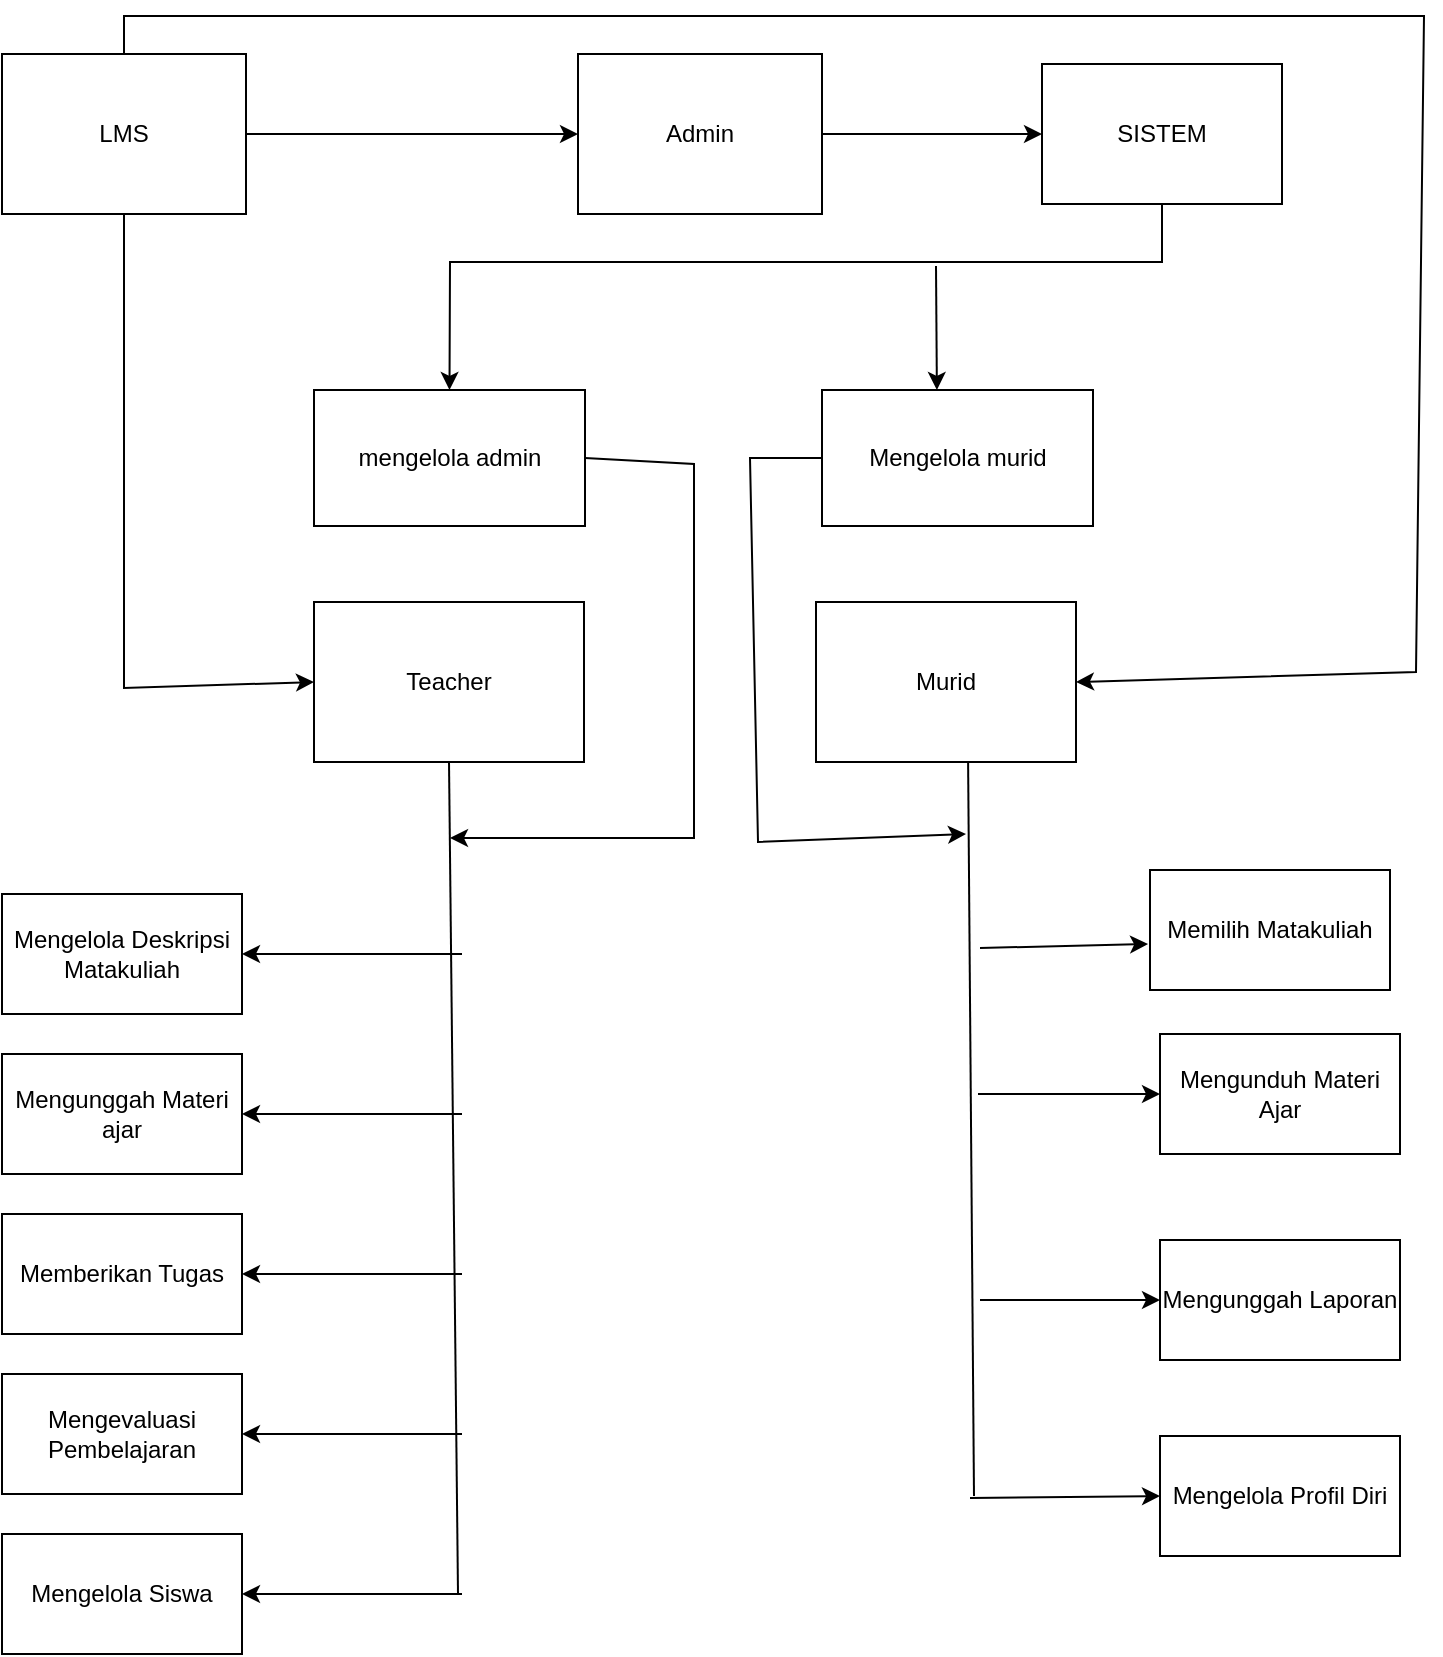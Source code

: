 <mxfile version="18.0.7" type="github">
  <diagram id="IZmeRX4-070YtFbEdLeN" name="Page-1">
    <mxGraphModel dx="1002" dy="612" grid="0" gridSize="10" guides="1" tooltips="1" connect="1" arrows="1" fold="1" page="1" pageScale="1" pageWidth="850" pageHeight="1100" math="0" shadow="0">
      <root>
        <mxCell id="0" />
        <mxCell id="1" parent="0" />
        <mxCell id="09OrBXpdIYx05iliqvMj-3" value="" style="edgeStyle=orthogonalEdgeStyle;rounded=0;orthogonalLoop=1;jettySize=auto;html=1;" edge="1" parent="1" source="09OrBXpdIYx05iliqvMj-1" target="09OrBXpdIYx05iliqvMj-2">
          <mxGeometry relative="1" as="geometry" />
        </mxCell>
        <mxCell id="09OrBXpdIYx05iliqvMj-1" value="LMS" style="rounded=0;whiteSpace=wrap;html=1;" vertex="1" parent="1">
          <mxGeometry x="70" y="30" width="122" height="80" as="geometry" />
        </mxCell>
        <mxCell id="09OrBXpdIYx05iliqvMj-2" value="Admin" style="rounded=0;whiteSpace=wrap;html=1;" vertex="1" parent="1">
          <mxGeometry x="358" y="30" width="122" height="80" as="geometry" />
        </mxCell>
        <mxCell id="09OrBXpdIYx05iliqvMj-5" value="Teacher" style="rounded=0;whiteSpace=wrap;html=1;" vertex="1" parent="1">
          <mxGeometry x="226" y="304" width="135" height="80" as="geometry" />
        </mxCell>
        <mxCell id="09OrBXpdIYx05iliqvMj-7" value="Murid" style="rounded=0;whiteSpace=wrap;html=1;" vertex="1" parent="1">
          <mxGeometry x="477" y="304" width="130" height="80" as="geometry" />
        </mxCell>
        <mxCell id="09OrBXpdIYx05iliqvMj-9" value="" style="endArrow=none;html=1;rounded=0;entryX=0.5;entryY=1;entryDx=0;entryDy=0;" edge="1" parent="1" target="09OrBXpdIYx05iliqvMj-5">
          <mxGeometry width="50" height="50" relative="1" as="geometry">
            <mxPoint x="298" y="800" as="sourcePoint" />
            <mxPoint x="360" y="540" as="targetPoint" />
          </mxGeometry>
        </mxCell>
        <mxCell id="09OrBXpdIYx05iliqvMj-11" value="" style="endArrow=classic;html=1;rounded=0;entryX=1;entryY=0.5;entryDx=0;entryDy=0;" edge="1" parent="1" target="09OrBXpdIYx05iliqvMj-12">
          <mxGeometry width="50" height="50" relative="1" as="geometry">
            <mxPoint x="300" y="480" as="sourcePoint" />
            <mxPoint x="210" y="490" as="targetPoint" />
            <Array as="points">
              <mxPoint x="250" y="480" />
            </Array>
          </mxGeometry>
        </mxCell>
        <mxCell id="09OrBXpdIYx05iliqvMj-12" value="Mengelola Deskripsi Matakuliah" style="rounded=0;whiteSpace=wrap;html=1;" vertex="1" parent="1">
          <mxGeometry x="70" y="450" width="120" height="60" as="geometry" />
        </mxCell>
        <mxCell id="09OrBXpdIYx05iliqvMj-14" value="Mengunggah Materi ajar" style="rounded=0;whiteSpace=wrap;html=1;" vertex="1" parent="1">
          <mxGeometry x="70" y="530" width="120" height="60" as="geometry" />
        </mxCell>
        <mxCell id="09OrBXpdIYx05iliqvMj-15" value="Memberikan Tugas" style="rounded=0;whiteSpace=wrap;html=1;" vertex="1" parent="1">
          <mxGeometry x="70" y="610" width="120" height="60" as="geometry" />
        </mxCell>
        <mxCell id="09OrBXpdIYx05iliqvMj-16" value="Mengevaluasi Pembelajaran" style="rounded=0;whiteSpace=wrap;html=1;" vertex="1" parent="1">
          <mxGeometry x="70" y="690" width="120" height="60" as="geometry" />
        </mxCell>
        <mxCell id="09OrBXpdIYx05iliqvMj-17" value="Mengelola Siswa" style="rounded=0;whiteSpace=wrap;html=1;" vertex="1" parent="1">
          <mxGeometry x="70" y="770" width="120" height="60" as="geometry" />
        </mxCell>
        <mxCell id="09OrBXpdIYx05iliqvMj-18" value="" style="endArrow=classic;html=1;rounded=0;entryX=1;entryY=0.5;entryDx=0;entryDy=0;" edge="1" parent="1" target="09OrBXpdIYx05iliqvMj-14">
          <mxGeometry width="50" height="50" relative="1" as="geometry">
            <mxPoint x="300" y="560" as="sourcePoint" />
            <mxPoint x="420" y="600" as="targetPoint" />
          </mxGeometry>
        </mxCell>
        <mxCell id="09OrBXpdIYx05iliqvMj-19" value="" style="endArrow=classic;html=1;rounded=0;entryX=1;entryY=0.5;entryDx=0;entryDy=0;" edge="1" parent="1" target="09OrBXpdIYx05iliqvMj-15">
          <mxGeometry width="50" height="50" relative="1" as="geometry">
            <mxPoint x="300" y="640" as="sourcePoint" />
            <mxPoint x="500" y="620" as="targetPoint" />
          </mxGeometry>
        </mxCell>
        <mxCell id="09OrBXpdIYx05iliqvMj-20" value="" style="endArrow=classic;html=1;rounded=0;entryX=1;entryY=0.5;entryDx=0;entryDy=0;" edge="1" parent="1" target="09OrBXpdIYx05iliqvMj-16">
          <mxGeometry width="50" height="50" relative="1" as="geometry">
            <mxPoint x="300" y="720" as="sourcePoint" />
            <mxPoint x="520" y="660" as="targetPoint" />
          </mxGeometry>
        </mxCell>
        <mxCell id="09OrBXpdIYx05iliqvMj-21" value="" style="endArrow=classic;html=1;rounded=0;entryX=1;entryY=0.5;entryDx=0;entryDy=0;" edge="1" parent="1" target="09OrBXpdIYx05iliqvMj-17">
          <mxGeometry width="50" height="50" relative="1" as="geometry">
            <mxPoint x="300" y="800" as="sourcePoint" />
            <mxPoint x="450" y="620" as="targetPoint" />
          </mxGeometry>
        </mxCell>
        <mxCell id="09OrBXpdIYx05iliqvMj-45" value="" style="endArrow=none;html=1;rounded=0;entryX=0.585;entryY=1;entryDx=0;entryDy=0;entryPerimeter=0;" edge="1" parent="1" target="09OrBXpdIYx05iliqvMj-7">
          <mxGeometry width="50" height="50" relative="1" as="geometry">
            <mxPoint x="556" y="751" as="sourcePoint" />
            <mxPoint x="557.5" y="440" as="targetPoint" />
          </mxGeometry>
        </mxCell>
        <mxCell id="09OrBXpdIYx05iliqvMj-47" value="Memilih Matakuliah" style="rounded=0;whiteSpace=wrap;html=1;flipV=0;" vertex="1" parent="1">
          <mxGeometry x="644" y="438" width="120" height="60" as="geometry" />
        </mxCell>
        <mxCell id="09OrBXpdIYx05iliqvMj-48" value="Mengunduh Materi Ajar" style="rounded=0;whiteSpace=wrap;html=1;flipV=0;" vertex="1" parent="1">
          <mxGeometry x="649" y="520" width="120" height="60" as="geometry" />
        </mxCell>
        <mxCell id="09OrBXpdIYx05iliqvMj-49" value="Mengunggah Laporan" style="rounded=0;whiteSpace=wrap;html=1;flipV=0;" vertex="1" parent="1">
          <mxGeometry x="649" y="623" width="120" height="60" as="geometry" />
        </mxCell>
        <mxCell id="09OrBXpdIYx05iliqvMj-50" value="Mengelola Profil Diri" style="rounded=0;whiteSpace=wrap;html=1;flipV=0;" vertex="1" parent="1">
          <mxGeometry x="649" y="721" width="120" height="60" as="geometry" />
        </mxCell>
        <mxCell id="09OrBXpdIYx05iliqvMj-67" value="SISTEM" style="rounded=0;whiteSpace=wrap;html=1;" vertex="1" parent="1">
          <mxGeometry x="590" y="35" width="120" height="70" as="geometry" />
        </mxCell>
        <mxCell id="09OrBXpdIYx05iliqvMj-68" value="" style="endArrow=classic;html=1;rounded=0;exitX=1;exitY=0.5;exitDx=0;exitDy=0;entryX=0;entryY=0.5;entryDx=0;entryDy=0;" edge="1" parent="1" source="09OrBXpdIYx05iliqvMj-2" target="09OrBXpdIYx05iliqvMj-67">
          <mxGeometry width="50" height="50" relative="1" as="geometry">
            <mxPoint x="580" y="220" as="sourcePoint" />
            <mxPoint x="630" y="170" as="targetPoint" />
          </mxGeometry>
        </mxCell>
        <mxCell id="09OrBXpdIYx05iliqvMj-69" value="" style="endArrow=classic;html=1;rounded=0;exitX=0.5;exitY=1;exitDx=0;exitDy=0;entryX=0.5;entryY=0;entryDx=0;entryDy=0;" edge="1" parent="1" source="09OrBXpdIYx05iliqvMj-67" target="09OrBXpdIYx05iliqvMj-70">
          <mxGeometry width="50" height="50" relative="1" as="geometry">
            <mxPoint x="670" y="215" as="sourcePoint" />
            <mxPoint x="415" y="173" as="targetPoint" />
            <Array as="points">
              <mxPoint x="650" y="134" />
              <mxPoint x="415" y="134" />
              <mxPoint x="294" y="134" />
            </Array>
          </mxGeometry>
        </mxCell>
        <mxCell id="09OrBXpdIYx05iliqvMj-70" value="mengelola admin" style="rounded=0;whiteSpace=wrap;html=1;" vertex="1" parent="1">
          <mxGeometry x="226" y="198" width="135.5" height="68" as="geometry" />
        </mxCell>
        <mxCell id="09OrBXpdIYx05iliqvMj-71" value="Mengelola murid" style="rounded=0;whiteSpace=wrap;html=1;" vertex="1" parent="1">
          <mxGeometry x="480" y="198" width="135.5" height="68" as="geometry" />
        </mxCell>
        <mxCell id="09OrBXpdIYx05iliqvMj-72" value="" style="endArrow=classic;html=1;rounded=0;entryX=0.424;entryY=0;entryDx=0;entryDy=0;entryPerimeter=0;" edge="1" parent="1" target="09OrBXpdIYx05iliqvMj-71">
          <mxGeometry width="50" height="50" relative="1" as="geometry">
            <mxPoint x="537" y="136" as="sourcePoint" />
            <mxPoint x="733" y="162" as="targetPoint" />
          </mxGeometry>
        </mxCell>
        <mxCell id="09OrBXpdIYx05iliqvMj-76" value="" style="endArrow=classic;html=1;rounded=0;entryX=-0.008;entryY=0.617;entryDx=0;entryDy=0;entryPerimeter=0;" edge="1" parent="1" target="09OrBXpdIYx05iliqvMj-47">
          <mxGeometry width="50" height="50" relative="1" as="geometry">
            <mxPoint x="559" y="477" as="sourcePoint" />
            <mxPoint x="659" y="475" as="targetPoint" />
          </mxGeometry>
        </mxCell>
        <mxCell id="09OrBXpdIYx05iliqvMj-77" value="" style="endArrow=classic;html=1;rounded=0;entryX=0;entryY=0.5;entryDx=0;entryDy=0;" edge="1" parent="1" target="09OrBXpdIYx05iliqvMj-48">
          <mxGeometry width="50" height="50" relative="1" as="geometry">
            <mxPoint x="558" y="550" as="sourcePoint" />
            <mxPoint x="619" y="623" as="targetPoint" />
          </mxGeometry>
        </mxCell>
        <mxCell id="09OrBXpdIYx05iliqvMj-78" value="" style="endArrow=classic;html=1;rounded=0;entryX=0;entryY=0.5;entryDx=0;entryDy=0;" edge="1" parent="1" target="09OrBXpdIYx05iliqvMj-49">
          <mxGeometry width="50" height="50" relative="1" as="geometry">
            <mxPoint x="559" y="653" as="sourcePoint" />
            <mxPoint x="526" y="774" as="targetPoint" />
          </mxGeometry>
        </mxCell>
        <mxCell id="09OrBXpdIYx05iliqvMj-79" value="" style="endArrow=classic;html=1;rounded=0;entryX=0;entryY=0.5;entryDx=0;entryDy=0;" edge="1" parent="1" target="09OrBXpdIYx05iliqvMj-50">
          <mxGeometry width="50" height="50" relative="1" as="geometry">
            <mxPoint x="554" y="752" as="sourcePoint" />
            <mxPoint x="610" y="818" as="targetPoint" />
          </mxGeometry>
        </mxCell>
        <mxCell id="09OrBXpdIYx05iliqvMj-80" value="" style="endArrow=classic;html=1;rounded=0;exitX=0;exitY=0.5;exitDx=0;exitDy=0;" edge="1" parent="1" source="09OrBXpdIYx05iliqvMj-71">
          <mxGeometry width="50" height="50" relative="1" as="geometry">
            <mxPoint x="722" y="303" as="sourcePoint" />
            <mxPoint x="552" y="420" as="targetPoint" />
            <Array as="points">
              <mxPoint x="444" y="232" />
              <mxPoint x="448" y="424" />
            </Array>
          </mxGeometry>
        </mxCell>
        <mxCell id="09OrBXpdIYx05iliqvMj-81" value="" style="endArrow=classic;html=1;rounded=0;exitX=1;exitY=0.5;exitDx=0;exitDy=0;" edge="1" parent="1" source="09OrBXpdIYx05iliqvMj-70">
          <mxGeometry width="50" height="50" relative="1" as="geometry">
            <mxPoint x="367" y="506" as="sourcePoint" />
            <mxPoint x="294" y="422" as="targetPoint" />
            <Array as="points">
              <mxPoint x="416" y="235" />
              <mxPoint x="416" y="422" />
            </Array>
          </mxGeometry>
        </mxCell>
        <mxCell id="09OrBXpdIYx05iliqvMj-82" value="" style="endArrow=classic;html=1;rounded=0;entryX=0;entryY=0.5;entryDx=0;entryDy=0;" edge="1" parent="1" source="09OrBXpdIYx05iliqvMj-1" target="09OrBXpdIYx05iliqvMj-5">
          <mxGeometry width="50" height="50" relative="1" as="geometry">
            <mxPoint x="123" y="269" as="sourcePoint" />
            <mxPoint x="173" y="219" as="targetPoint" />
            <Array as="points">
              <mxPoint x="131" y="347" />
            </Array>
          </mxGeometry>
        </mxCell>
        <mxCell id="09OrBXpdIYx05iliqvMj-83" value="" style="endArrow=classic;html=1;rounded=0;exitX=0.5;exitY=0;exitDx=0;exitDy=0;entryX=1;entryY=0.5;entryDx=0;entryDy=0;" edge="1" parent="1" source="09OrBXpdIYx05iliqvMj-1" target="09OrBXpdIYx05iliqvMj-7">
          <mxGeometry width="50" height="50" relative="1" as="geometry">
            <mxPoint x="729" y="194" as="sourcePoint" />
            <mxPoint x="785" y="154" as="targetPoint" />
            <Array as="points">
              <mxPoint x="131" y="11" />
              <mxPoint x="781" y="11" />
              <mxPoint x="777" y="339" />
            </Array>
          </mxGeometry>
        </mxCell>
      </root>
    </mxGraphModel>
  </diagram>
</mxfile>
